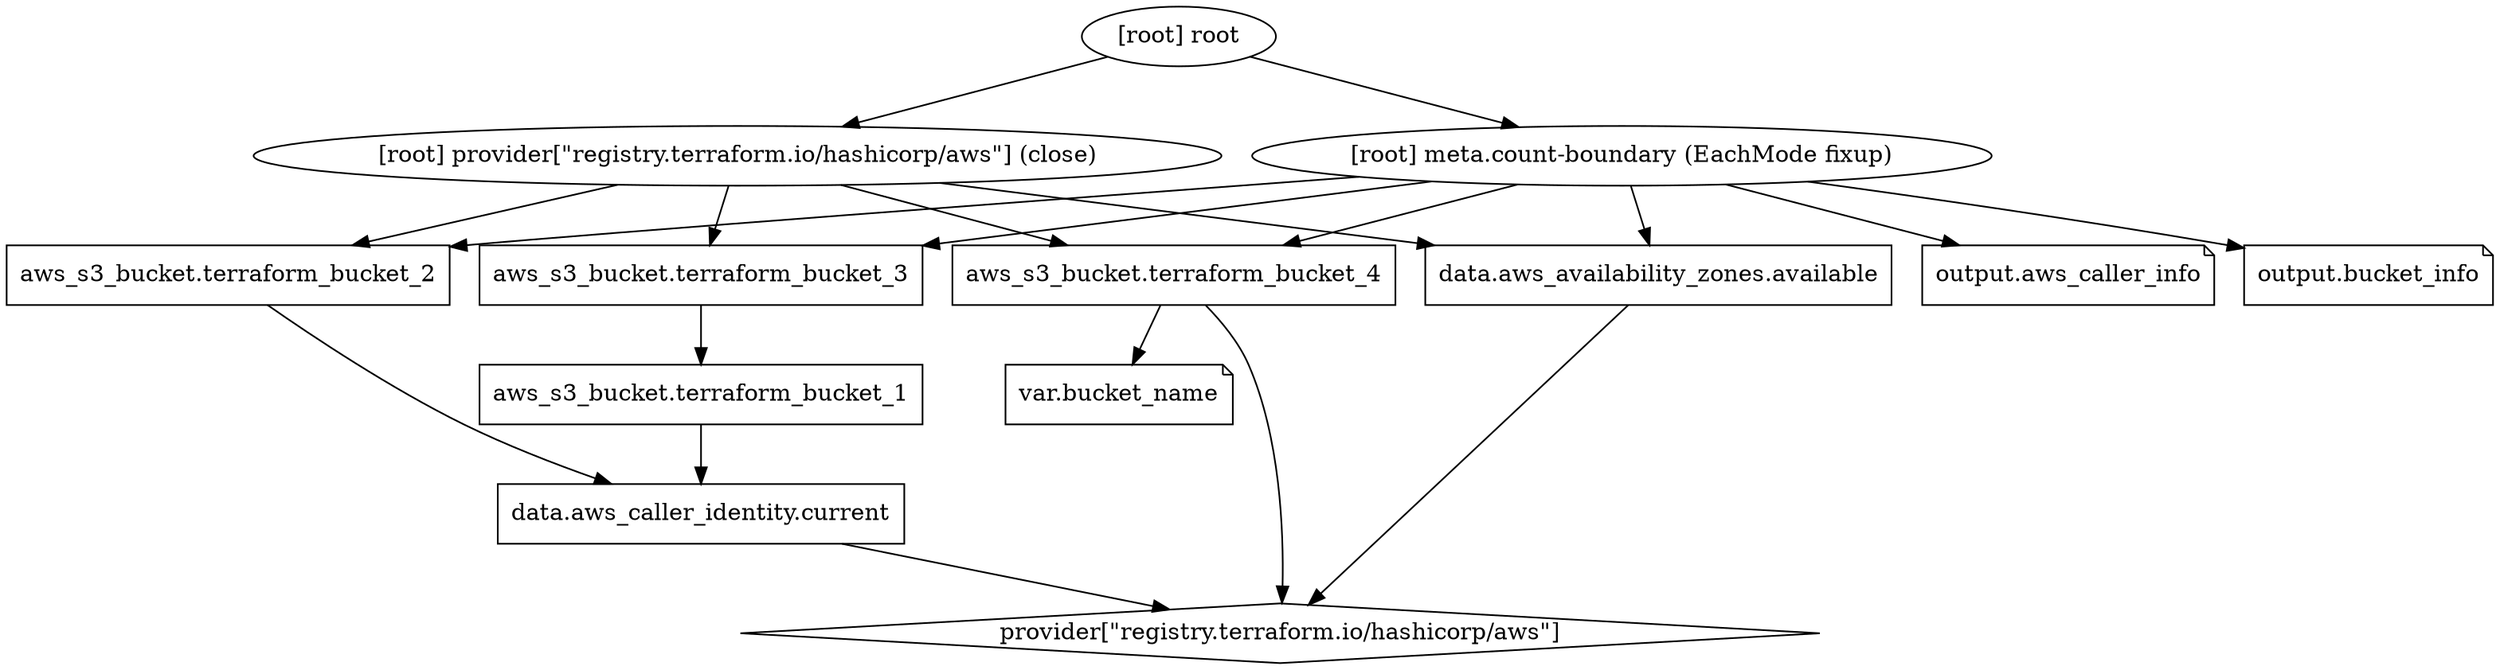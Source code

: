 digraph {
	compound = "true"
	newrank = "true"
	subgraph "root" {
		"[root] aws_s3_bucket.terraform_bucket_1 (expand)" [label = "aws_s3_bucket.terraform_bucket_1", shape = "box"]
		"[root] aws_s3_bucket.terraform_bucket_2 (expand)" [label = "aws_s3_bucket.terraform_bucket_2", shape = "box"]
		"[root] aws_s3_bucket.terraform_bucket_3 (expand)" [label = "aws_s3_bucket.terraform_bucket_3", shape = "box"]
		"[root] aws_s3_bucket.terraform_bucket_4 (expand)" [label = "aws_s3_bucket.terraform_bucket_4", shape = "box"]
		"[root] data.aws_availability_zones.available (expand)" [label = "data.aws_availability_zones.available", shape = "box"]
		"[root] data.aws_caller_identity.current (expand)" [label = "data.aws_caller_identity.current", shape = "box"]
		"[root] output.aws_caller_info" [label = "output.aws_caller_info", shape = "note"]
		"[root] output.bucket_info" [label = "output.bucket_info", shape = "note"]
		"[root] provider[\"registry.terraform.io/hashicorp/aws\"]" [label = "provider[\"registry.terraform.io/hashicorp/aws\"]", shape = "diamond"]
		"[root] var.bucket_name" [label = "var.bucket_name", shape = "note"]
		"[root] aws_s3_bucket.terraform_bucket_1 (expand)" -> "[root] data.aws_caller_identity.current (expand)"
		"[root] aws_s3_bucket.terraform_bucket_2 (expand)" -> "[root] data.aws_caller_identity.current (expand)"
		"[root] aws_s3_bucket.terraform_bucket_3 (expand)" -> "[root] aws_s3_bucket.terraform_bucket_1 (expand)"
		"[root] aws_s3_bucket.terraform_bucket_4 (expand)" -> "[root] provider[\"registry.terraform.io/hashicorp/aws\"]"
		"[root] aws_s3_bucket.terraform_bucket_4 (expand)" -> "[root] var.bucket_name"
		"[root] data.aws_availability_zones.available (expand)" -> "[root] provider[\"registry.terraform.io/hashicorp/aws\"]"
		"[root] data.aws_caller_identity.current (expand)" -> "[root] provider[\"registry.terraform.io/hashicorp/aws\"]"
		"[root] meta.count-boundary (EachMode fixup)" -> "[root] aws_s3_bucket.terraform_bucket_2 (expand)"
		"[root] meta.count-boundary (EachMode fixup)" -> "[root] aws_s3_bucket.terraform_bucket_3 (expand)"
		"[root] meta.count-boundary (EachMode fixup)" -> "[root] aws_s3_bucket.terraform_bucket_4 (expand)"
		"[root] meta.count-boundary (EachMode fixup)" -> "[root] data.aws_availability_zones.available (expand)"
		"[root] meta.count-boundary (EachMode fixup)" -> "[root] output.aws_caller_info"
		"[root] meta.count-boundary (EachMode fixup)" -> "[root] output.bucket_info"
		"[root] provider[\"registry.terraform.io/hashicorp/aws\"] (close)" -> "[root] aws_s3_bucket.terraform_bucket_2 (expand)"
		"[root] provider[\"registry.terraform.io/hashicorp/aws\"] (close)" -> "[root] aws_s3_bucket.terraform_bucket_3 (expand)"
		"[root] provider[\"registry.terraform.io/hashicorp/aws\"] (close)" -> "[root] aws_s3_bucket.terraform_bucket_4 (expand)"
		"[root] provider[\"registry.terraform.io/hashicorp/aws\"] (close)" -> "[root] data.aws_availability_zones.available (expand)"
		"[root] root" -> "[root] meta.count-boundary (EachMode fixup)"
		"[root] root" -> "[root] provider[\"registry.terraform.io/hashicorp/aws\"] (close)"
	}
}

